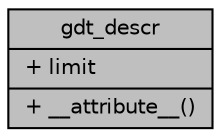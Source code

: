 digraph "gdt_descr"
{
 // LATEX_PDF_SIZE
  edge [fontname="Helvetica",fontsize="10",labelfontname="Helvetica",labelfontsize="10"];
  node [fontname="Helvetica",fontsize="10",shape=record];
  Node1 [label="{gdt_descr\n|+ limit\l|+ __attribute__()\l}",height=0.2,width=0.4,color="black", fillcolor="grey75", style="filled", fontcolor="black",tooltip=" "];
}

